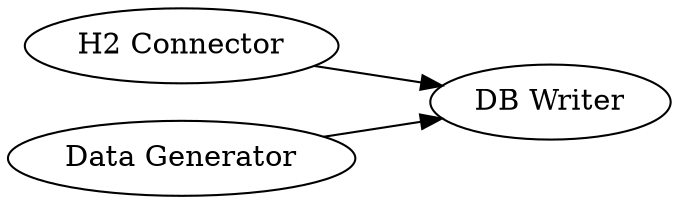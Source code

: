 digraph {
	1 [label="H2 Connector"]
	2 [label="Data Generator"]
	3 [label="DB Writer"]
	1 -> 3
	2 -> 3
	rankdir=LR
}
